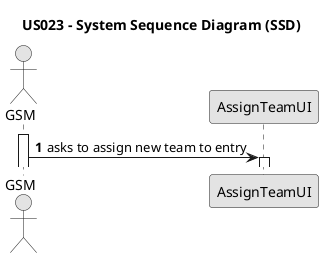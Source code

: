 @startuml
skinparam monochrome true
skinparam packageStyle rectangle
skinparam shadowing false

title US023 - System Sequence Diagram (SSD)

autonumber

actor "GSM" as GSM
participant "AssignTeamUI" as UI
activate GSM

    GSM -> UI: asks to assign new team to entry
    activate UI




@enduml
